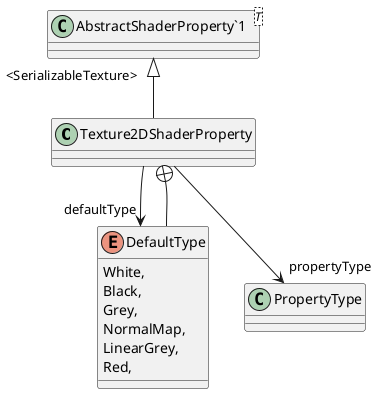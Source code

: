 @startuml
class Texture2DShaderProperty {
}
class "AbstractShaderProperty`1"<T> {
}
enum DefaultType {
    White,
    Black,
    Grey,
    NormalMap,
    LinearGrey,
    Red,
}
"AbstractShaderProperty`1" "<SerializableTexture>" <|-- Texture2DShaderProperty
Texture2DShaderProperty --> "propertyType" PropertyType
Texture2DShaderProperty --> "defaultType" DefaultType
Texture2DShaderProperty +-- DefaultType
@enduml
